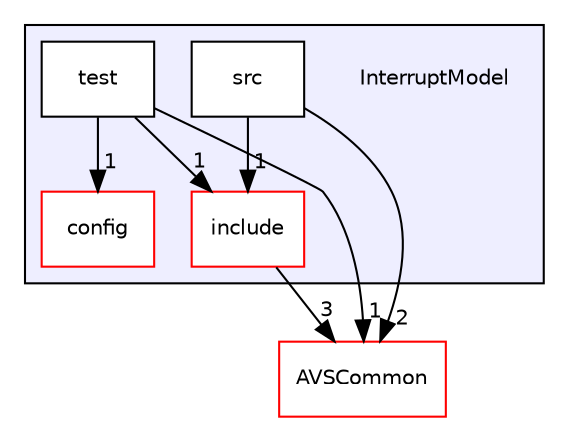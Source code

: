 digraph "/workplace/avs-device-sdk/InterruptModel" {
  compound=true
  node [ fontsize="10", fontname="Helvetica"];
  edge [ labelfontsize="10", labelfontname="Helvetica"];
  subgraph clusterdir_1da5878b5eab0954316ec5377b4b3029 {
    graph [ bgcolor="#eeeeff", pencolor="black", label="" URL="dir_1da5878b5eab0954316ec5377b4b3029.html"];
    dir_1da5878b5eab0954316ec5377b4b3029 [shape=plaintext label="InterruptModel"];
    dir_9c916b96ccc8100ddc8807b42abe16a5 [shape=box label="config" color="red" fillcolor="white" style="filled" URL="dir_9c916b96ccc8100ddc8807b42abe16a5.html"];
    dir_2a73169079ff26818231938c8e102439 [shape=box label="include" color="red" fillcolor="white" style="filled" URL="dir_2a73169079ff26818231938c8e102439.html"];
    dir_179406fcb782275612d5ba57e705526e [shape=box label="src" color="black" fillcolor="white" style="filled" URL="dir_179406fcb782275612d5ba57e705526e.html"];
    dir_9d58a1c7345d38c64ba79137648fd06d [shape=box label="test" color="black" fillcolor="white" style="filled" URL="dir_9d58a1c7345d38c64ba79137648fd06d.html"];
  }
  dir_13e65effb2bde530b17b3d5eefcd0266 [shape=box label="AVSCommon" fillcolor="white" style="filled" color="red" URL="dir_13e65effb2bde530b17b3d5eefcd0266.html"];
  dir_9d58a1c7345d38c64ba79137648fd06d->dir_2a73169079ff26818231938c8e102439 [headlabel="1", labeldistance=1.5 headhref="dir_000533_000530.html"];
  dir_9d58a1c7345d38c64ba79137648fd06d->dir_13e65effb2bde530b17b3d5eefcd0266 [headlabel="1", labeldistance=1.5 headhref="dir_000533_000017.html"];
  dir_9d58a1c7345d38c64ba79137648fd06d->dir_9c916b96ccc8100ddc8807b42abe16a5 [headlabel="1", labeldistance=1.5 headhref="dir_000533_000525.html"];
  dir_2a73169079ff26818231938c8e102439->dir_13e65effb2bde530b17b3d5eefcd0266 [headlabel="3", labeldistance=1.5 headhref="dir_000530_000017.html"];
  dir_179406fcb782275612d5ba57e705526e->dir_2a73169079ff26818231938c8e102439 [headlabel="1", labeldistance=1.5 headhref="dir_000532_000530.html"];
  dir_179406fcb782275612d5ba57e705526e->dir_13e65effb2bde530b17b3d5eefcd0266 [headlabel="2", labeldistance=1.5 headhref="dir_000532_000017.html"];
}
